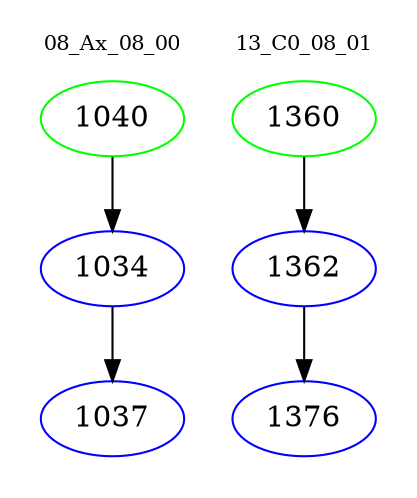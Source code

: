 digraph{
subgraph cluster_0 {
color = white
label = "08_Ax_08_00";
fontsize=10;
T0_1040 [label="1040", color="green"]
T0_1040 -> T0_1034 [color="black"]
T0_1034 [label="1034", color="blue"]
T0_1034 -> T0_1037 [color="black"]
T0_1037 [label="1037", color="blue"]
}
subgraph cluster_1 {
color = white
label = "13_C0_08_01";
fontsize=10;
T1_1360 [label="1360", color="green"]
T1_1360 -> T1_1362 [color="black"]
T1_1362 [label="1362", color="blue"]
T1_1362 -> T1_1376 [color="black"]
T1_1376 [label="1376", color="blue"]
}
}
